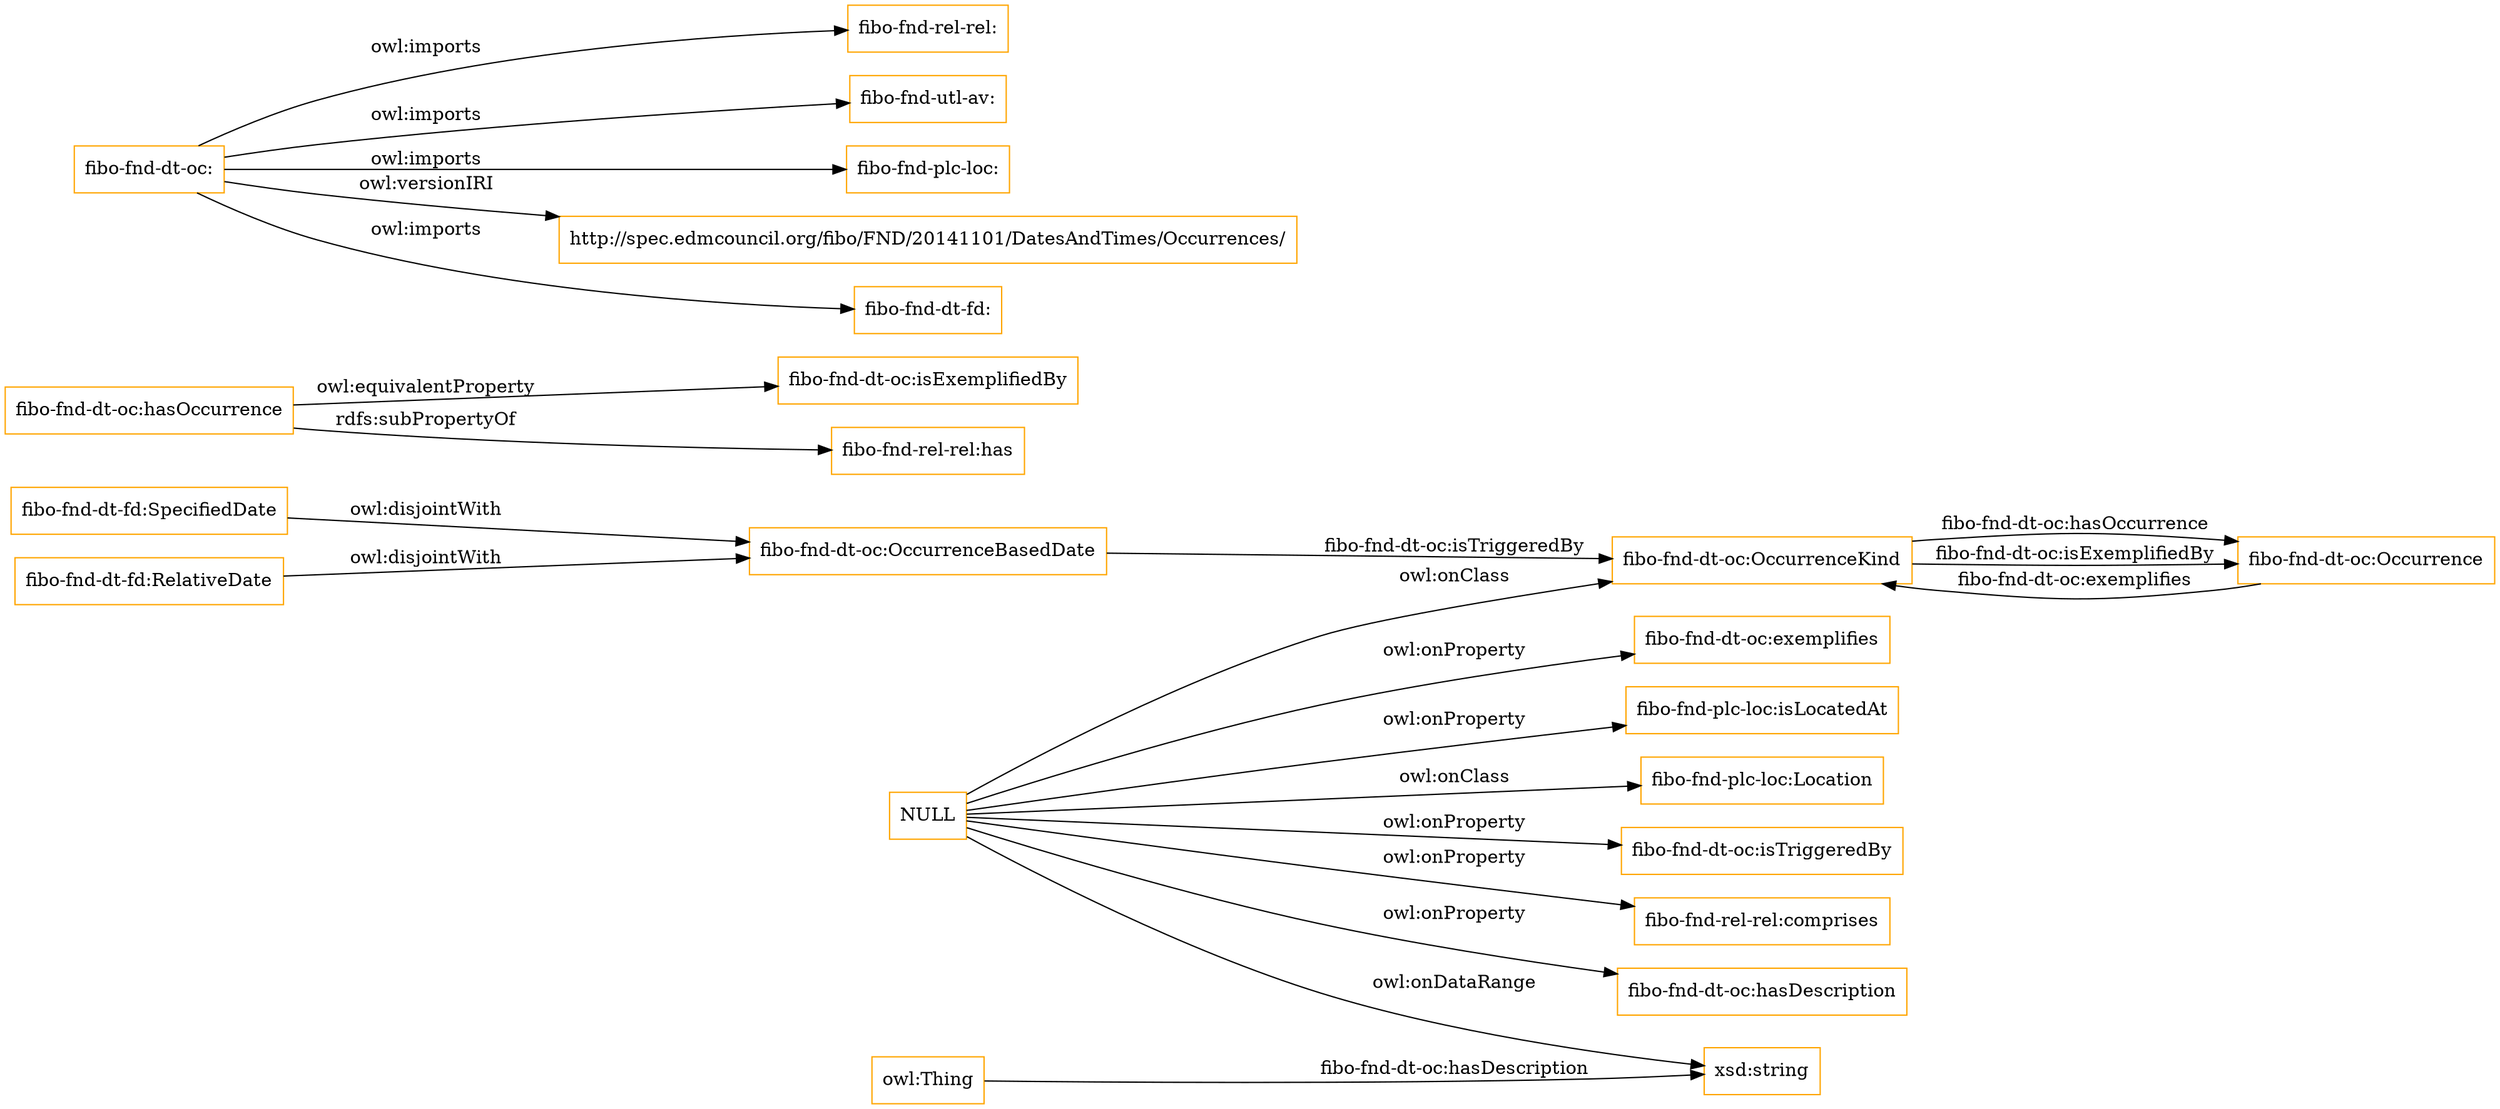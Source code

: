 digraph ar2dtool_diagram { 
rankdir=LR;
size="1501"
node [shape = rectangle, color="orange"]; "fibo-fnd-dt-oc:OccurrenceKind" "fibo-fnd-dt-oc:OccurrenceBasedDate" "fibo-fnd-dt-oc:Occurrence" "fibo-fnd-dt-fd:SpecifiedDate" "fibo-fnd-dt-fd:RelativeDate" ; /*classes style*/
	"fibo-fnd-dt-fd:RelativeDate" -> "fibo-fnd-dt-oc:OccurrenceBasedDate" [ label = "owl:disjointWith" ];
	"fibo-fnd-dt-oc:hasOccurrence" -> "fibo-fnd-dt-oc:isExemplifiedBy" [ label = "owl:equivalentProperty" ];
	"fibo-fnd-dt-oc:hasOccurrence" -> "fibo-fnd-rel-rel:has" [ label = "rdfs:subPropertyOf" ];
	"NULL" -> "fibo-fnd-dt-oc:hasDescription" [ label = "owl:onProperty" ];
	"NULL" -> "xsd:string" [ label = "owl:onDataRange" ];
	"NULL" -> "fibo-fnd-plc-loc:isLocatedAt" [ label = "owl:onProperty" ];
	"NULL" -> "fibo-fnd-plc-loc:Location" [ label = "owl:onClass" ];
	"NULL" -> "fibo-fnd-dt-oc:isTriggeredBy" [ label = "owl:onProperty" ];
	"NULL" -> "fibo-fnd-rel-rel:comprises" [ label = "owl:onProperty" ];
	"NULL" -> "fibo-fnd-dt-oc:exemplifies" [ label = "owl:onProperty" ];
	"NULL" -> "fibo-fnd-dt-oc:OccurrenceKind" [ label = "owl:onClass" ];
	"fibo-fnd-dt-oc:" -> "fibo-fnd-rel-rel:" [ label = "owl:imports" ];
	"fibo-fnd-dt-oc:" -> "fibo-fnd-utl-av:" [ label = "owl:imports" ];
	"fibo-fnd-dt-oc:" -> "fibo-fnd-plc-loc:" [ label = "owl:imports" ];
	"fibo-fnd-dt-oc:" -> "http://spec.edmcouncil.org/fibo/FND/20141101/DatesAndTimes/Occurrences/" [ label = "owl:versionIRI" ];
	"fibo-fnd-dt-oc:" -> "fibo-fnd-dt-fd:" [ label = "owl:imports" ];
	"fibo-fnd-dt-fd:SpecifiedDate" -> "fibo-fnd-dt-oc:OccurrenceBasedDate" [ label = "owl:disjointWith" ];
	"owl:Thing" -> "xsd:string" [ label = "fibo-fnd-dt-oc:hasDescription" ];
	"fibo-fnd-dt-oc:OccurrenceKind" -> "fibo-fnd-dt-oc:Occurrence" [ label = "fibo-fnd-dt-oc:hasOccurrence" ];
	"fibo-fnd-dt-oc:OccurrenceKind" -> "fibo-fnd-dt-oc:Occurrence" [ label = "fibo-fnd-dt-oc:isExemplifiedBy" ];
	"fibo-fnd-dt-oc:Occurrence" -> "fibo-fnd-dt-oc:OccurrenceKind" [ label = "fibo-fnd-dt-oc:exemplifies" ];
	"fibo-fnd-dt-oc:OccurrenceBasedDate" -> "fibo-fnd-dt-oc:OccurrenceKind" [ label = "fibo-fnd-dt-oc:isTriggeredBy" ];

}
